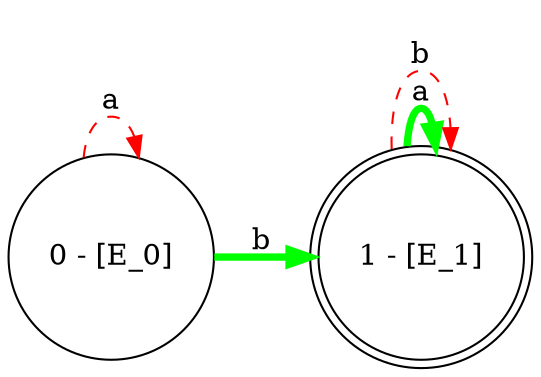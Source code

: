 digraph {
rankdir=LR;
size="8,5";
node [shape = circle, color = black];
0 [label="0 - [E_0]"];
node [shape = doublecircle];
1 [label="1 - [E_1]"];
0 -> 0 [ label = "a", color = "red", style = dashed ];
0 -> 1 [ label = "b", color = "green", penwidth=3.5 ];
1 -> 1 [ label = "a", color = "green", penwidth=3.5 ];
1 -> 1 [ label = "b", color = "red", style = dashed ];
}